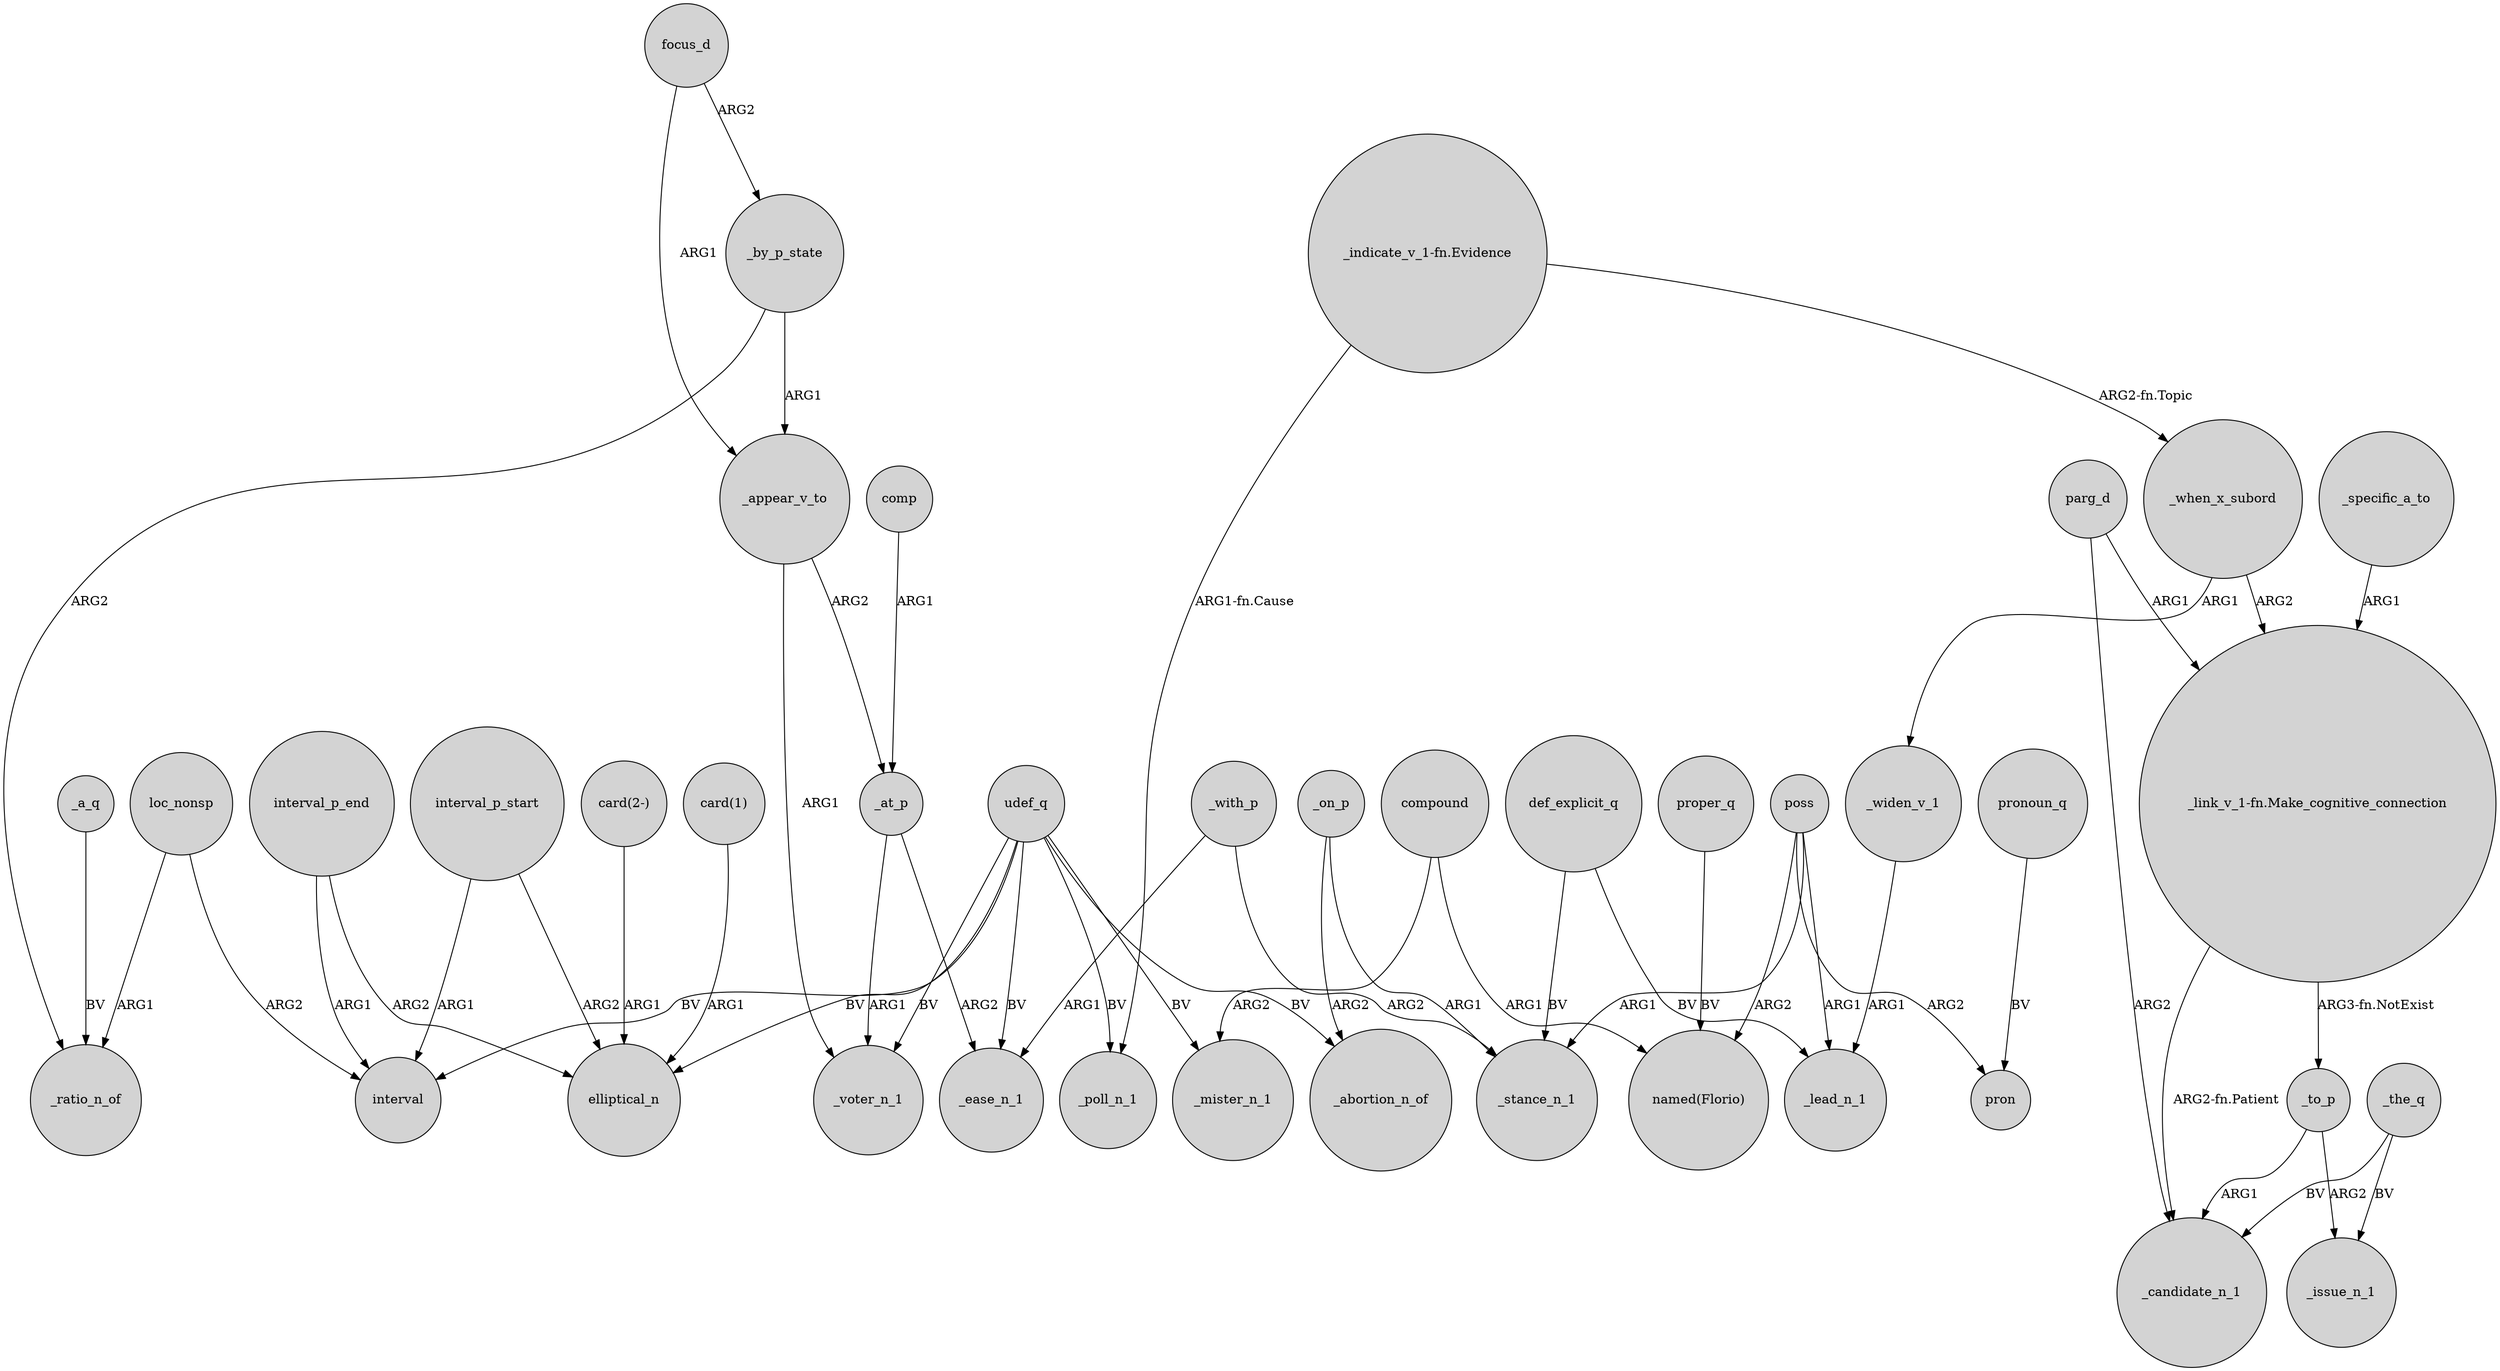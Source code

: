 digraph {
	node [shape=circle style=filled]
	focus_d -> _by_p_state [label=ARG2]
	loc_nonsp -> interval [label=ARG2]
	udef_q -> elliptical_n [label=BV]
	_with_p -> _stance_n_1 [label=ARG2]
	"card(2-)" -> elliptical_n [label=ARG1]
	poss -> pron [label=ARG2]
	_at_p -> _voter_n_1 [label=ARG1]
	"_link_v_1-fn.Make_cognitive_connection" -> _to_p [label="ARG3-fn.NotExist"]
	_when_x_subord -> "_link_v_1-fn.Make_cognitive_connection" [label=ARG2]
	compound -> _mister_n_1 [label=ARG2]
	compound -> "named(Florio)" [label=ARG1]
	_appear_v_to -> _voter_n_1 [label=ARG1]
	parg_d -> _candidate_n_1 [label=ARG2]
	interval_p_end -> elliptical_n [label=ARG2]
	udef_q -> _ease_n_1 [label=BV]
	udef_q -> _mister_n_1 [label=BV]
	_on_p -> _abortion_n_of [label=ARG2]
	def_explicit_q -> _lead_n_1 [label=BV]
	_when_x_subord -> _widen_v_1 [label=ARG1]
	interval_p_start -> elliptical_n [label=ARG2]
	_the_q -> _issue_n_1 [label=BV]
	_with_p -> _ease_n_1 [label=ARG1]
	_by_p_state -> _ratio_n_of [label=ARG2]
	parg_d -> "_link_v_1-fn.Make_cognitive_connection" [label=ARG1]
	def_explicit_q -> _stance_n_1 [label=BV]
	_a_q -> _ratio_n_of [label=BV]
	pronoun_q -> pron [label=BV]
	poss -> _stance_n_1 [label=ARG1]
	comp -> _at_p [label=ARG1]
	_widen_v_1 -> _lead_n_1 [label=ARG1]
	_the_q -> _candidate_n_1 [label=BV]
	interval_p_start -> interval [label=ARG1]
	_to_p -> _candidate_n_1 [label=ARG1]
	_appear_v_to -> _at_p [label=ARG2]
	"_indicate_v_1-fn.Evidence" -> _poll_n_1 [label="ARG1-fn.Cause"]
	"_indicate_v_1-fn.Evidence" -> _when_x_subord [label="ARG2-fn.Topic"]
	udef_q -> _voter_n_1 [label=BV]
	poss -> "named(Florio)" [label=ARG2]
	poss -> _lead_n_1 [label=ARG1]
	loc_nonsp -> _ratio_n_of [label=ARG1]
	_specific_a_to -> "_link_v_1-fn.Make_cognitive_connection" [label=ARG1]
	interval_p_end -> interval [label=ARG1]
	_to_p -> _issue_n_1 [label=ARG2]
	udef_q -> _poll_n_1 [label=BV]
	udef_q -> _abortion_n_of [label=BV]
	"card(1)" -> elliptical_n [label=ARG1]
	proper_q -> "named(Florio)" [label=BV]
	focus_d -> _appear_v_to [label=ARG1]
	_by_p_state -> _appear_v_to [label=ARG1]
	_on_p -> _stance_n_1 [label=ARG1]
	"_link_v_1-fn.Make_cognitive_connection" -> _candidate_n_1 [label="ARG2-fn.Patient"]
	udef_q -> interval [label=BV]
	_at_p -> _ease_n_1 [label=ARG2]
}
